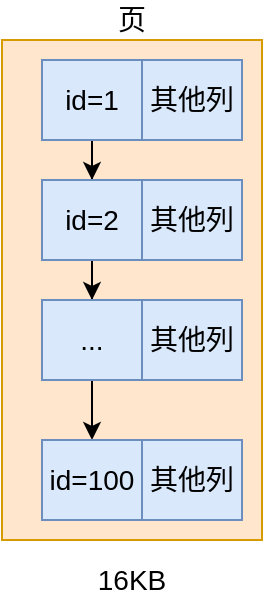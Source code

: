 <mxfile version="14.9.6" type="github">
  <diagram id="0lKW1Aan90PgITJyUYd0" name="Page-1">
    <mxGraphModel dx="1833" dy="988" grid="1" gridSize="10" guides="1" tooltips="1" connect="1" arrows="1" fold="1" page="1" pageScale="1" pageWidth="1169" pageHeight="1654" math="0" shadow="0">
      <root>
        <mxCell id="0" />
        <mxCell id="1" parent="0" />
        <mxCell id="DhUgteD-e49_5uq_BMv8-21" value="" style="rounded=0;whiteSpace=wrap;html=1;fontSize=14;fillColor=#ffe6cc;strokeColor=#d79b00;" vertex="1" parent="1">
          <mxGeometry x="260" y="170" width="130" height="250" as="geometry" />
        </mxCell>
        <mxCell id="DhUgteD-e49_5uq_BMv8-18" style="edgeStyle=orthogonalEdgeStyle;rounded=0;orthogonalLoop=1;jettySize=auto;html=1;fontSize=14;" edge="1" parent="1" source="DhUgteD-e49_5uq_BMv8-1" target="DhUgteD-e49_5uq_BMv8-3">
          <mxGeometry relative="1" as="geometry" />
        </mxCell>
        <mxCell id="DhUgteD-e49_5uq_BMv8-1" value="id=1" style="rounded=0;whiteSpace=wrap;html=1;fillColor=#dae8fc;strokeColor=#6c8ebf;fontSize=14;" vertex="1" parent="1">
          <mxGeometry x="280" y="180" width="50" height="40" as="geometry" />
        </mxCell>
        <mxCell id="DhUgteD-e49_5uq_BMv8-2" value="其他列" style="rounded=0;whiteSpace=wrap;html=1;fillColor=#dae8fc;strokeColor=#6c8ebf;fontSize=14;" vertex="1" parent="1">
          <mxGeometry x="330" y="180" width="50" height="40" as="geometry" />
        </mxCell>
        <mxCell id="DhUgteD-e49_5uq_BMv8-19" style="edgeStyle=orthogonalEdgeStyle;rounded=0;orthogonalLoop=1;jettySize=auto;html=1;entryX=0.5;entryY=0;entryDx=0;entryDy=0;fontSize=14;" edge="1" parent="1" source="DhUgteD-e49_5uq_BMv8-3" target="DhUgteD-e49_5uq_BMv8-6">
          <mxGeometry relative="1" as="geometry" />
        </mxCell>
        <mxCell id="DhUgteD-e49_5uq_BMv8-3" value="id=2" style="rounded=0;whiteSpace=wrap;html=1;fillColor=#dae8fc;strokeColor=#6c8ebf;fontSize=14;" vertex="1" parent="1">
          <mxGeometry x="280" y="240" width="50" height="40" as="geometry" />
        </mxCell>
        <mxCell id="DhUgteD-e49_5uq_BMv8-4" value="其他列" style="rounded=0;whiteSpace=wrap;html=1;fillColor=#dae8fc;strokeColor=#6c8ebf;fontSize=14;" vertex="1" parent="1">
          <mxGeometry x="330" y="240" width="50" height="40" as="geometry" />
        </mxCell>
        <mxCell id="DhUgteD-e49_5uq_BMv8-20" style="edgeStyle=orthogonalEdgeStyle;rounded=0;orthogonalLoop=1;jettySize=auto;html=1;entryX=0.5;entryY=0;entryDx=0;entryDy=0;fontSize=14;" edge="1" parent="1" source="DhUgteD-e49_5uq_BMv8-6" target="DhUgteD-e49_5uq_BMv8-16">
          <mxGeometry relative="1" as="geometry" />
        </mxCell>
        <mxCell id="DhUgteD-e49_5uq_BMv8-6" value="..." style="rounded=0;whiteSpace=wrap;html=1;fillColor=#dae8fc;strokeColor=#6c8ebf;fontSize=14;" vertex="1" parent="1">
          <mxGeometry x="280" y="300" width="50" height="40" as="geometry" />
        </mxCell>
        <mxCell id="DhUgteD-e49_5uq_BMv8-7" value="其他列" style="rounded=0;whiteSpace=wrap;html=1;fillColor=#dae8fc;strokeColor=#6c8ebf;fontSize=14;" vertex="1" parent="1">
          <mxGeometry x="330" y="300" width="50" height="40" as="geometry" />
        </mxCell>
        <mxCell id="DhUgteD-e49_5uq_BMv8-16" value="id=100" style="rounded=0;whiteSpace=wrap;html=1;fillColor=#dae8fc;strokeColor=#6c8ebf;fontSize=14;" vertex="1" parent="1">
          <mxGeometry x="280" y="370" width="50" height="40" as="geometry" />
        </mxCell>
        <mxCell id="DhUgteD-e49_5uq_BMv8-17" value="其他列" style="rounded=0;whiteSpace=wrap;html=1;fillColor=#dae8fc;strokeColor=#6c8ebf;fontSize=14;" vertex="1" parent="1">
          <mxGeometry x="330" y="370" width="50" height="40" as="geometry" />
        </mxCell>
        <mxCell id="DhUgteD-e49_5uq_BMv8-22" value="16KB" style="text;html=1;strokeColor=none;fillColor=none;align=center;verticalAlign=middle;whiteSpace=wrap;rounded=0;fontSize=14;" vertex="1" parent="1">
          <mxGeometry x="305" y="430" width="40" height="20" as="geometry" />
        </mxCell>
        <mxCell id="DhUgteD-e49_5uq_BMv8-23" value="页" style="text;html=1;strokeColor=none;fillColor=none;align=center;verticalAlign=middle;whiteSpace=wrap;rounded=0;fontSize=14;" vertex="1" parent="1">
          <mxGeometry x="305" y="150" width="40" height="20" as="geometry" />
        </mxCell>
      </root>
    </mxGraphModel>
  </diagram>
</mxfile>
